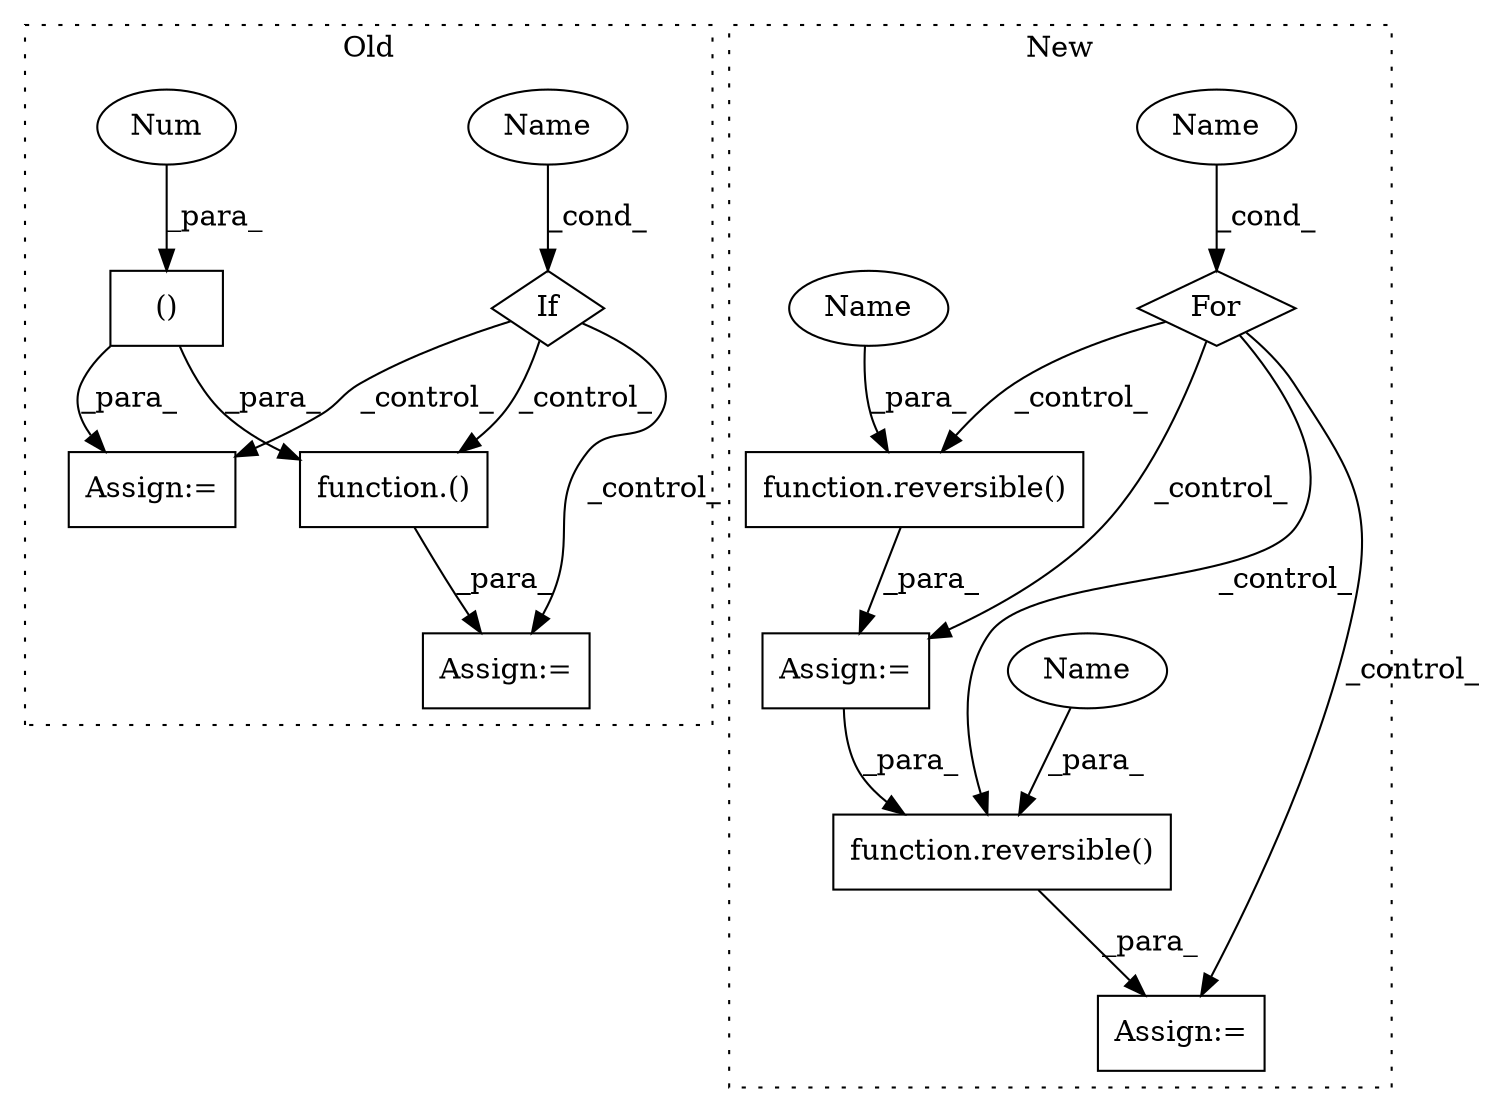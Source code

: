 digraph G {
subgraph cluster0 {
1 [label="()" a="54" s="11741" l="24" shape="box"];
4 [label="function.()" a="75" s="11808,11827" l="10,1" shape="box"];
5 [label="Num" a="76" s="11740" l="1" shape="ellipse"];
10 [label="Assign:=" a="68" s="11805" l="3" shape="box"];
11 [label="Name" a="87" s="11773" l="19" shape="ellipse"];
12 [label="If" a="96" s="11770" l="3" shape="diamond"];
13 [label="Assign:=" a="68" s="11850" l="3" shape="box"];
label = "Old";
style="dotted";
}
subgraph cluster1 {
2 [label="function.reversible()" a="75" s="10361,10419" l="11,1" shape="box"];
3 [label="function.reversible()" a="75" s="10435,10477" l="11,1" shape="box"];
6 [label="Name" a="87" s="10313" l="1" shape="ellipse"];
7 [label="For" a="107" s="10309,10345" l="4,10" shape="diamond"];
8 [label="Assign:=" a="68" s="10358" l="3" shape="box"];
9 [label="Assign:=" a="68" s="10490" l="3" shape="box"];
14 [label="Name" a="87" s="10372" l="3" shape="ellipse"];
15 [label="Name" a="87" s="10446" l="3" shape="ellipse"];
label = "New";
style="dotted";
}
1 -> 4 [label="_para_"];
1 -> 13 [label="_para_"];
2 -> 8 [label="_para_"];
3 -> 9 [label="_para_"];
4 -> 10 [label="_para_"];
5 -> 1 [label="_para_"];
6 -> 7 [label="_cond_"];
7 -> 8 [label="_control_"];
7 -> 2 [label="_control_"];
7 -> 3 [label="_control_"];
7 -> 9 [label="_control_"];
8 -> 3 [label="_para_"];
11 -> 12 [label="_cond_"];
12 -> 10 [label="_control_"];
12 -> 13 [label="_control_"];
12 -> 4 [label="_control_"];
14 -> 2 [label="_para_"];
15 -> 3 [label="_para_"];
}